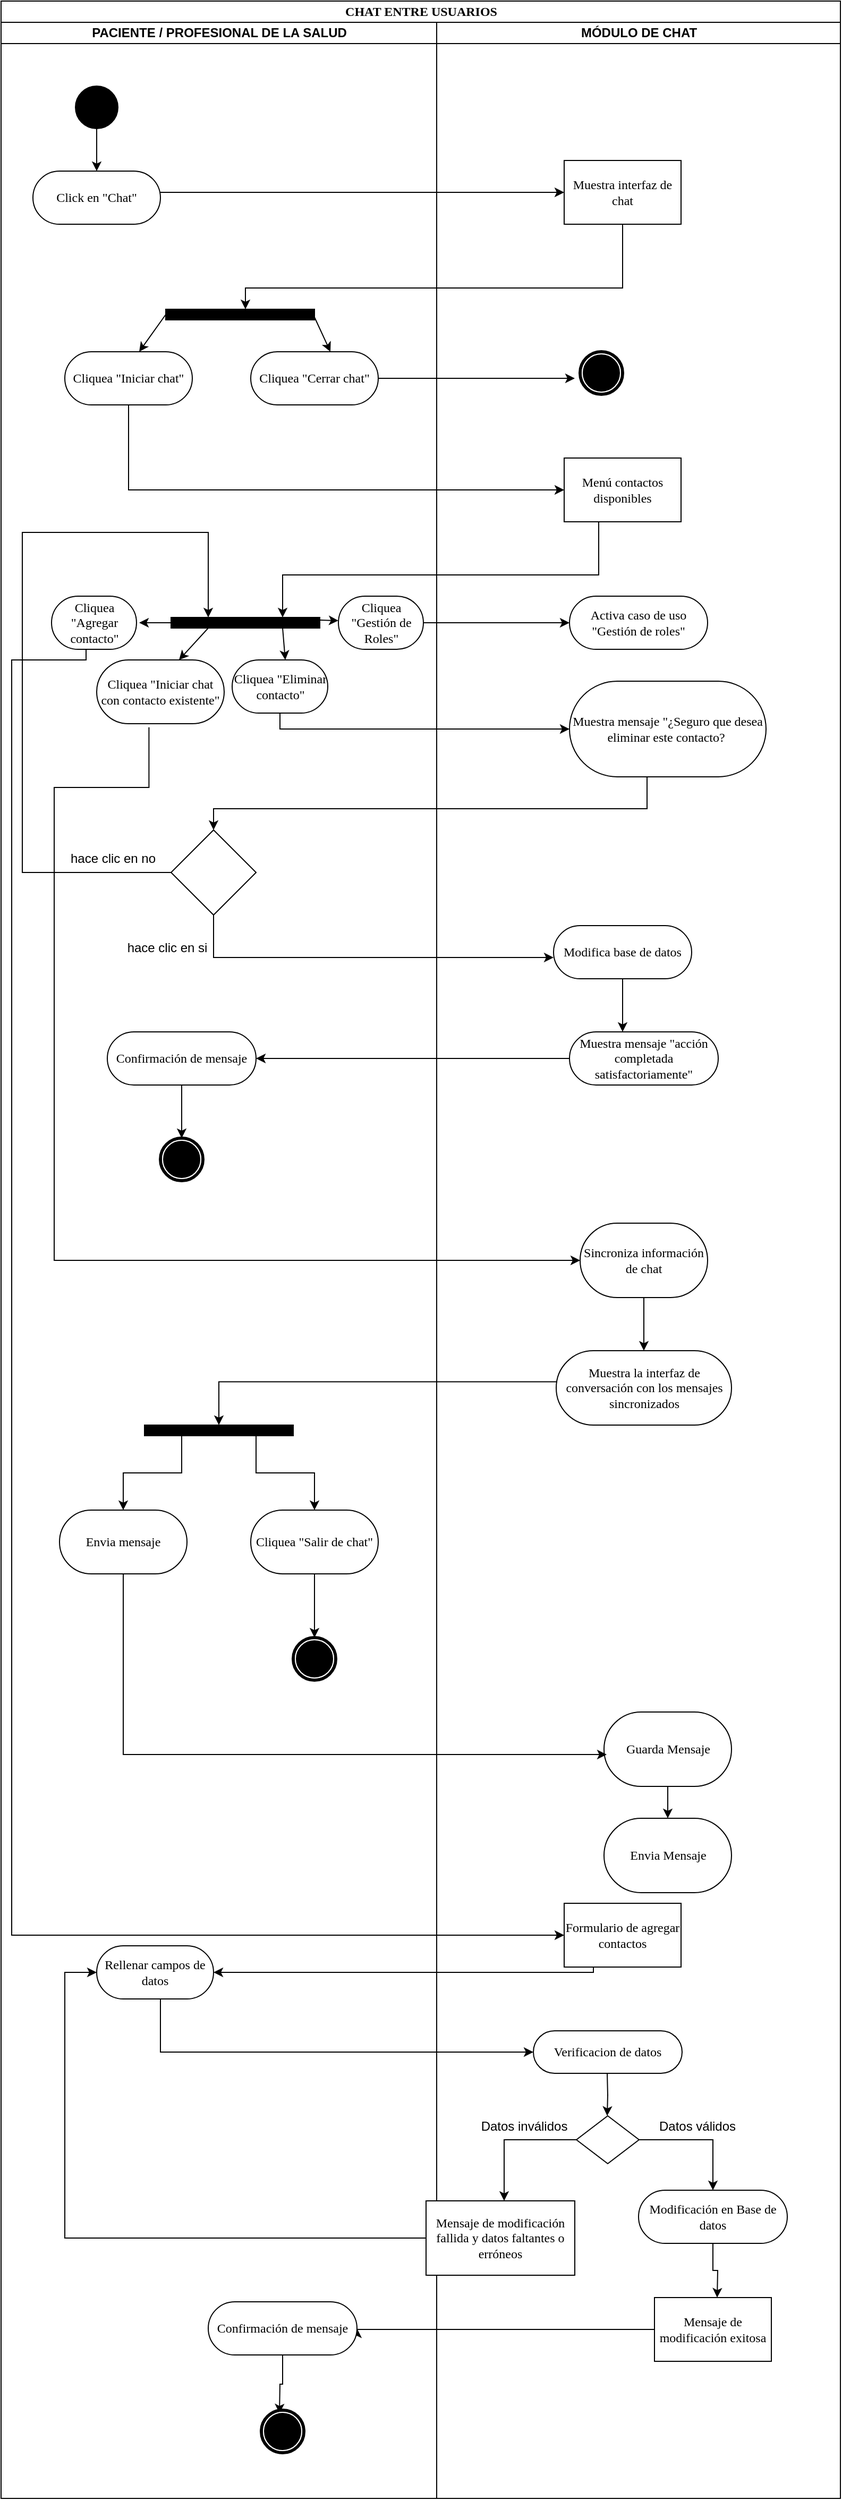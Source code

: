 <mxfile version="13.2.4" type="device"><diagram name="GU" id="0783ab3e-0a74-02c8-0abd-f7b4e66b4bec"><mxGraphModel dx="1086" dy="776" grid="1" gridSize="10" guides="1" tooltips="1" connect="1" arrows="1" fold="1" page="1" pageScale="1" pageWidth="850" pageHeight="1100" background="#ffffff" math="0" shadow="0"><root><mxCell id="0"/><mxCell id="1" parent="0"/><mxCell id="1c1d494c118603dd-1" value="CHAT ENTRE USUARIOS" style="swimlane;html=1;childLayout=stackLayout;startSize=20;rounded=0;shadow=0;comic=0;labelBackgroundColor=none;strokeWidth=1;fontFamily=Verdana;fontSize=12;align=center;" parent="1" vertex="1"><mxGeometry x="40" y="20" width="790" height="2350" as="geometry"/></mxCell><mxCell id="UD75knkwBjFGJXMuYrZk-16" style="edgeStyle=orthogonalEdgeStyle;rounded=0;orthogonalLoop=1;jettySize=auto;html=1;entryX=0.75;entryY=0;entryDx=0;entryDy=0;" parent="1c1d494c118603dd-1" target="UD75knkwBjFGJXMuYrZk-17" edge="1"><mxGeometry relative="1" as="geometry"><mxPoint x="217.5" y="580" as="targetPoint"/><mxPoint x="562.5" y="490" as="sourcePoint"/><Array as="points"><mxPoint x="563" y="540"/><mxPoint x="265" y="540"/></Array></mxGeometry></mxCell><mxCell id="1c1d494c118603dd-2" value="PACIENTE / PROFESIONAL DE LA SALUD" style="swimlane;html=1;startSize=20;" parent="1c1d494c118603dd-1" vertex="1"><mxGeometry y="20" width="410" height="2330" as="geometry"/></mxCell><mxCell id="UD75knkwBjFGJXMuYrZk-1" style="edgeStyle=orthogonalEdgeStyle;rounded=0;orthogonalLoop=1;jettySize=auto;html=1;entryX=0.5;entryY=0;entryDx=0;entryDy=0;" parent="1c1d494c118603dd-2" source="60571a20871a0731-4" target="60571a20871a0731-8" edge="1"><mxGeometry relative="1" as="geometry"/></mxCell><mxCell id="60571a20871a0731-4" value="" style="ellipse;whiteSpace=wrap;html=1;rounded=0;shadow=0;comic=0;labelBackgroundColor=none;strokeWidth=1;fillColor=#000000;fontFamily=Verdana;fontSize=12;align=center;" parent="1c1d494c118603dd-2" vertex="1"><mxGeometry x="70" y="60" width="40" height="40" as="geometry"/></mxCell><mxCell id="60571a20871a0731-8" value="Click en &quot;Chat&quot;" style="rounded=1;whiteSpace=wrap;html=1;shadow=0;comic=0;labelBackgroundColor=none;strokeWidth=1;fontFamily=Verdana;fontSize=12;align=center;arcSize=50;" parent="1c1d494c118603dd-2" vertex="1"><mxGeometry x="30" y="140" width="120" height="50" as="geometry"/></mxCell><mxCell id="27Tt0MbUw6HC33PXPwzt-55" value="Envia mensaje" style="rounded=1;whiteSpace=wrap;html=1;shadow=0;comic=0;labelBackgroundColor=none;strokeWidth=1;fontFamily=Verdana;fontSize=12;align=center;arcSize=50;" parent="1c1d494c118603dd-2" vertex="1"><mxGeometry x="55" y="1400" width="120" height="60" as="geometry"/></mxCell><mxCell id="27Tt0MbUw6HC33PXPwzt-57" style="edgeStyle=orthogonalEdgeStyle;rounded=0;orthogonalLoop=1;jettySize=auto;html=1;exitX=0.25;exitY=1;exitDx=0;exitDy=0;entryX=0.5;entryY=0;entryDx=0;entryDy=0;" parent="1c1d494c118603dd-2" source="27Tt0MbUw6HC33PXPwzt-51" target="27Tt0MbUw6HC33PXPwzt-55" edge="1"><mxGeometry relative="1" as="geometry"/></mxCell><mxCell id="27Tt0MbUw6HC33PXPwzt-58" style="edgeStyle=orthogonalEdgeStyle;rounded=0;orthogonalLoop=1;jettySize=auto;html=1;exitX=0.75;exitY=1;exitDx=0;exitDy=0;entryX=0.5;entryY=0;entryDx=0;entryDy=0;" parent="1c1d494c118603dd-2" source="27Tt0MbUw6HC33PXPwzt-51" target="27Tt0MbUw6HC33PXPwzt-56" edge="1"><mxGeometry relative="1" as="geometry"/></mxCell><mxCell id="27Tt0MbUw6HC33PXPwzt-51" value="" style="rounded=0;whiteSpace=wrap;html=1;fillColor=#000000;" parent="1c1d494c118603dd-2" vertex="1"><mxGeometry x="135" y="1320" width="140" height="10" as="geometry"/></mxCell><mxCell id="UD75knkwBjFGJXMuYrZk-31" value="" style="rhombus;whiteSpace=wrap;html=1;fillColor=#FFFFFF;" parent="1c1d494c118603dd-2" vertex="1"><mxGeometry x="160" y="760" width="80" height="80" as="geometry"/></mxCell><mxCell id="UD75knkwBjFGJXMuYrZk-7" value="" style="rounded=0;whiteSpace=wrap;html=1;fillColor=#000000;" parent="1c1d494c118603dd-2" vertex="1"><mxGeometry x="155" y="270" width="140" height="10" as="geometry"/></mxCell><mxCell id="UD75knkwBjFGJXMuYrZk-9" value="Cliquea &quot;Iniciar chat&quot;" style="rounded=1;whiteSpace=wrap;html=1;shadow=0;comic=0;labelBackgroundColor=none;strokeWidth=1;fontFamily=Verdana;fontSize=12;align=center;arcSize=50;" parent="1c1d494c118603dd-2" vertex="1"><mxGeometry x="60" y="310" width="120" height="50" as="geometry"/></mxCell><mxCell id="27Tt0MbUw6HC33PXPwzt-129" style="edgeStyle=orthogonalEdgeStyle;rounded=0;orthogonalLoop=1;jettySize=auto;html=1;entryX=0.5;entryY=0;entryDx=0;entryDy=0;exitX=0.5;exitY=1;exitDx=0;exitDy=0;" parent="1c1d494c118603dd-2" source="27Tt0MbUw6HC33PXPwzt-116" edge="1"><mxGeometry relative="1" as="geometry"><mxPoint x="262" y="2210" as="sourcePoint"/><mxPoint x="262" y="2250" as="targetPoint"/></mxGeometry></mxCell><mxCell id="27Tt0MbUw6HC33PXPwzt-59" value="" style="shape=mxgraph.bpmn.shape;html=1;verticalLabelPosition=bottom;labelBackgroundColor=#ffffff;verticalAlign=top;perimeter=ellipsePerimeter;outline=end;symbol=terminate;rounded=0;shadow=0;comic=0;strokeWidth=1;fontFamily=Verdana;fontSize=12;align=center;" parent="1c1d494c118603dd-2" vertex="1"><mxGeometry x="275" y="1520" width="40" height="40" as="geometry"/></mxCell><mxCell id="27Tt0MbUw6HC33PXPwzt-60" style="edgeStyle=orthogonalEdgeStyle;rounded=0;orthogonalLoop=1;jettySize=auto;html=1;exitX=0.5;exitY=1;exitDx=0;exitDy=0;" parent="1c1d494c118603dd-2" source="27Tt0MbUw6HC33PXPwzt-56" target="27Tt0MbUw6HC33PXPwzt-59" edge="1"><mxGeometry relative="1" as="geometry"/></mxCell><mxCell id="27Tt0MbUw6HC33PXPwzt-56" value="Cliquea &quot;Salir de chat&quot;" style="rounded=1;whiteSpace=wrap;html=1;shadow=0;comic=0;labelBackgroundColor=none;strokeWidth=1;fontFamily=Verdana;fontSize=12;align=center;arcSize=50;" parent="1c1d494c118603dd-2" vertex="1"><mxGeometry x="235" y="1400" width="120" height="60" as="geometry"/></mxCell><mxCell id="UD75knkwBjFGJXMuYrZk-11" value="Cliquea &quot;Cerrar chat&quot;" style="rounded=1;whiteSpace=wrap;html=1;shadow=0;comic=0;labelBackgroundColor=none;strokeWidth=1;fontFamily=Verdana;fontSize=12;align=center;arcSize=50;" parent="1c1d494c118603dd-2" vertex="1"><mxGeometry x="235" y="310" width="120" height="50" as="geometry"/></mxCell><mxCell id="UD75knkwBjFGJXMuYrZk-17" value="" style="rounded=0;whiteSpace=wrap;html=1;fillColor=#000000;" parent="1c1d494c118603dd-2" vertex="1"><mxGeometry x="160" y="560" width="140" height="10" as="geometry"/></mxCell><mxCell id="UD75knkwBjFGJXMuYrZk-19" value="Cliquea &quot;Agregar contacto&quot;" style="rounded=1;whiteSpace=wrap;html=1;shadow=0;comic=0;labelBackgroundColor=none;strokeWidth=1;fontFamily=Verdana;fontSize=12;align=center;arcSize=50;" parent="1c1d494c118603dd-2" vertex="1"><mxGeometry x="47.5" y="540" width="80" height="50" as="geometry"/></mxCell><mxCell id="UD75knkwBjFGJXMuYrZk-21" value="Cliquea &quot;Iniciar chat con contacto existente&quot;" style="rounded=1;whiteSpace=wrap;html=1;shadow=0;comic=0;labelBackgroundColor=none;strokeWidth=1;fontFamily=Verdana;fontSize=12;align=center;arcSize=50;" parent="1c1d494c118603dd-2" vertex="1"><mxGeometry x="90" y="600" width="120" height="60" as="geometry"/></mxCell><mxCell id="UD75knkwBjFGJXMuYrZk-23" value="Cliquea &quot;Eliminar contacto&quot;" style="rounded=1;whiteSpace=wrap;html=1;shadow=0;comic=0;labelBackgroundColor=none;strokeWidth=1;fontFamily=Verdana;fontSize=12;align=center;arcSize=50;" parent="1c1d494c118603dd-2" vertex="1"><mxGeometry x="217.5" y="600" width="90" height="50" as="geometry"/></mxCell><mxCell id="UD75knkwBjFGJXMuYrZk-25" value="Cliquea &quot;Gestión de Roles&quot;" style="rounded=1;whiteSpace=wrap;html=1;shadow=0;comic=0;labelBackgroundColor=none;strokeWidth=1;fontFamily=Verdana;fontSize=12;align=center;arcSize=50;" parent="1c1d494c118603dd-2" vertex="1"><mxGeometry x="317.5" y="540" width="80" height="50" as="geometry"/></mxCell><mxCell id="UD75knkwBjFGJXMuYrZk-36" style="edgeStyle=orthogonalEdgeStyle;rounded=0;orthogonalLoop=1;jettySize=auto;html=1;exitX=0;exitY=0.5;exitDx=0;exitDy=0;entryX=0.25;entryY=0;entryDx=0;entryDy=0;" parent="1c1d494c118603dd-2" source="UD75knkwBjFGJXMuYrZk-31" target="UD75knkwBjFGJXMuYrZk-17" edge="1"><mxGeometry relative="1" as="geometry"><mxPoint x="177.5" y="800" as="sourcePoint"/><Array as="points"><mxPoint x="20" y="800"/><mxPoint x="20" y="480"/><mxPoint x="195" y="480"/></Array></mxGeometry></mxCell><mxCell id="UD75knkwBjFGJXMuYrZk-34" value="hace clic en no" style="text;html=1;align=center;verticalAlign=middle;resizable=0;points=[];autosize=1;" parent="1c1d494c118603dd-2" vertex="1"><mxGeometry x="55" y="777" width="100" height="20" as="geometry"/></mxCell><mxCell id="UD75knkwBjFGJXMuYrZk-45" value="Confirmación de mensaje" style="rounded=1;whiteSpace=wrap;html=1;shadow=0;comic=0;labelBackgroundColor=none;strokeWidth=1;fontFamily=Verdana;fontSize=12;align=center;arcSize=50;" parent="1c1d494c118603dd-2" vertex="1"><mxGeometry x="100" y="950" width="140" height="50" as="geometry"/></mxCell><mxCell id="UD75knkwBjFGJXMuYrZk-100" value="" style="shape=mxgraph.bpmn.shape;html=1;verticalLabelPosition=bottom;labelBackgroundColor=#ffffff;verticalAlign=top;perimeter=ellipsePerimeter;outline=end;symbol=terminate;rounded=0;shadow=0;comic=0;strokeWidth=1;fontFamily=Verdana;fontSize=12;align=center;" parent="1c1d494c118603dd-2" vertex="1"><mxGeometry x="150" y="1050" width="40" height="40" as="geometry"/></mxCell><mxCell id="UD75knkwBjFGJXMuYrZk-26" style="edgeStyle=orthogonalEdgeStyle;rounded=0;orthogonalLoop=1;jettySize=auto;html=1;exitX=1;exitY=0.5;exitDx=0;exitDy=0;entryX=0;entryY=0.5;entryDx=0;entryDy=0;" parent="1c1d494c118603dd-1" source="UD75knkwBjFGJXMuYrZk-25" target="UD75knkwBjFGJXMuYrZk-27" edge="1"><mxGeometry relative="1" as="geometry"><mxPoint x="560" y="585" as="targetPoint"/></mxGeometry></mxCell><mxCell id="UD75knkwBjFGJXMuYrZk-14" style="edgeStyle=orthogonalEdgeStyle;rounded=0;orthogonalLoop=1;jettySize=auto;html=1;entryX=0;entryY=0.5;entryDx=0;entryDy=0;" parent="1c1d494c118603dd-1" source="UD75knkwBjFGJXMuYrZk-9" target="UD75knkwBjFGJXMuYrZk-15" edge="1"><mxGeometry relative="1" as="geometry"><mxPoint x="490" y="460" as="targetPoint"/><Array as="points"><mxPoint x="120" y="460"/></Array></mxGeometry></mxCell><mxCell id="UD75knkwBjFGJXMuYrZk-2" style="edgeStyle=orthogonalEdgeStyle;rounded=0;orthogonalLoop=1;jettySize=auto;html=1;entryX=0;entryY=0.5;entryDx=0;entryDy=0;" parent="1c1d494c118603dd-1" source="60571a20871a0731-8" target="UD75knkwBjFGJXMuYrZk-4" edge="1"><mxGeometry relative="1" as="geometry"><mxPoint x="490" y="185" as="targetPoint"/><Array as="points"><mxPoint x="240" y="180"/><mxPoint x="240" y="180"/></Array></mxGeometry></mxCell><mxCell id="UD75knkwBjFGJXMuYrZk-28" style="edgeStyle=orthogonalEdgeStyle;rounded=0;orthogonalLoop=1;jettySize=auto;html=1;" parent="1c1d494c118603dd-1" source="UD75knkwBjFGJXMuYrZk-23" target="UD75knkwBjFGJXMuYrZk-29" edge="1"><mxGeometry relative="1" as="geometry"><mxPoint x="520" y="660" as="targetPoint"/><Array as="points"><mxPoint x="263" y="685"/></Array></mxGeometry></mxCell><mxCell id="1c1d494c118603dd-4" value="MÓDULO DE CHAT" style="swimlane;html=1;startSize=20;" parent="1c1d494c118603dd-1" vertex="1"><mxGeometry x="410" y="20" width="380" height="2330" as="geometry"/></mxCell><mxCell id="27Tt0MbUw6HC33PXPwzt-111" style="edgeStyle=orthogonalEdgeStyle;rounded=0;orthogonalLoop=1;jettySize=auto;html=1;exitX=0;exitY=0.5;exitDx=0;exitDy=0;entryX=0;entryY=0.5;entryDx=0;entryDy=0;" parent="1c1d494c118603dd-4" source="27Tt0MbUw6HC33PXPwzt-117" target="27Tt0MbUw6HC33PXPwzt-114" edge="1"><mxGeometry relative="1" as="geometry"><mxPoint x="-350" y="1970" as="targetPoint"/><Array as="points"><mxPoint x="-350" y="2085"/><mxPoint x="-350" y="1835"/></Array></mxGeometry></mxCell><mxCell id="27Tt0MbUw6HC33PXPwzt-112" style="edgeStyle=orthogonalEdgeStyle;rounded=0;orthogonalLoop=1;jettySize=auto;html=1;exitX=0.5;exitY=1;exitDx=0;exitDy=0;entryX=0;entryY=0.5;entryDx=0;entryDy=0;" parent="1c1d494c118603dd-4" source="27Tt0MbUw6HC33PXPwzt-114" target="27Tt0MbUw6HC33PXPwzt-120" edge="1"><mxGeometry relative="1" as="geometry"><mxPoint x="50" y="1910" as="targetPoint"/><Array as="points"><mxPoint x="-260" y="1910"/></Array></mxGeometry></mxCell><mxCell id="27Tt0MbUw6HC33PXPwzt-113" style="edgeStyle=orthogonalEdgeStyle;rounded=0;orthogonalLoop=1;jettySize=auto;html=1;entryX=1;entryY=0.5;entryDx=0;entryDy=0;exitX=0.5;exitY=1;exitDx=0;exitDy=0;" parent="1c1d494c118603dd-4" source="27Tt0MbUw6HC33PXPwzt-124" target="27Tt0MbUw6HC33PXPwzt-116" edge="1"><mxGeometry relative="1" as="geometry"><Array as="points"><mxPoint x="260" y="2171"/><mxPoint x="-75" y="2171"/></Array></mxGeometry></mxCell><mxCell id="27Tt0MbUw6HC33PXPwzt-114" value="Rellenar campos de datos" style="rounded=1;whiteSpace=wrap;html=1;shadow=0;comic=0;labelBackgroundColor=none;strokeWidth=1;fontFamily=Verdana;fontSize=12;align=center;arcSize=50;" parent="1c1d494c118603dd-4" vertex="1"><mxGeometry x="-320" y="1810" width="110" height="50" as="geometry"/></mxCell><mxCell id="27Tt0MbUw6HC33PXPwzt-115" value="" style="shape=mxgraph.bpmn.shape;html=1;verticalLabelPosition=bottom;labelBackgroundColor=#ffffff;verticalAlign=top;perimeter=ellipsePerimeter;outline=end;symbol=terminate;rounded=0;shadow=0;comic=0;strokeWidth=1;fontFamily=Verdana;fontSize=12;align=center;" parent="1c1d494c118603dd-4" vertex="1"><mxGeometry x="-165" y="2247" width="40" height="40" as="geometry"/></mxCell><mxCell id="27Tt0MbUw6HC33PXPwzt-116" value="Confirmación de mensaje" style="rounded=1;whiteSpace=wrap;html=1;shadow=0;comic=0;labelBackgroundColor=none;strokeWidth=1;fontFamily=Verdana;fontSize=12;align=center;arcSize=50;" parent="1c1d494c118603dd-4" vertex="1"><mxGeometry x="-215" y="2145" width="140" height="50" as="geometry"/></mxCell><mxCell id="27Tt0MbUw6HC33PXPwzt-117" value="Mensaje de modificación fallida y datos faltantes o erróneos" style="rounded=0;whiteSpace=wrap;html=1;shadow=0;comic=0;labelBackgroundColor=none;strokeWidth=1;fontFamily=Verdana;fontSize=12;align=center;arcSize=50;" parent="1c1d494c118603dd-4" vertex="1"><mxGeometry x="-10" y="2050" width="140" height="70" as="geometry"/></mxCell><mxCell id="27Tt0MbUw6HC33PXPwzt-122" style="edgeStyle=orthogonalEdgeStyle;rounded=0;orthogonalLoop=1;jettySize=auto;html=1;entryX=0.5;entryY=0;entryDx=0;entryDy=0;" parent="1c1d494c118603dd-4" source="27Tt0MbUw6HC33PXPwzt-119" target="27Tt0MbUw6HC33PXPwzt-123" edge="1"><mxGeometry relative="1" as="geometry"><mxPoint x="-150" y="2040" as="targetPoint"/><Array as="points"><mxPoint x="260" y="1993"/></Array></mxGeometry></mxCell><mxCell id="27Tt0MbUw6HC33PXPwzt-126" style="edgeStyle=orthogonalEdgeStyle;rounded=0;orthogonalLoop=1;jettySize=auto;html=1;exitX=0;exitY=0.5;exitDx=0;exitDy=0;entryX=0.5;entryY=0;entryDx=0;entryDy=0;" parent="1c1d494c118603dd-4" edge="1"><mxGeometry relative="1" as="geometry"><mxPoint x="63.5" y="2050" as="targetPoint"/><Array as="points"><mxPoint x="63.5" y="1993"/></Array><mxPoint x="135" y="1992.5" as="sourcePoint"/></mxGeometry></mxCell><mxCell id="27Tt0MbUw6HC33PXPwzt-127" style="edgeStyle=orthogonalEdgeStyle;rounded=0;orthogonalLoop=1;jettySize=auto;html=1;entryX=0.5;entryY=0;entryDx=0;entryDy=0;" parent="1c1d494c118603dd-4" edge="1"><mxGeometry relative="1" as="geometry"><mxPoint x="160.5" y="1930" as="sourcePoint"/><mxPoint x="160.5" y="1970" as="targetPoint"/></mxGeometry></mxCell><mxCell id="27Tt0MbUw6HC33PXPwzt-124" value="Mensaje de modificación exitosa" style="rounded=0;whiteSpace=wrap;html=1;shadow=0;comic=0;labelBackgroundColor=none;strokeWidth=1;fontFamily=Verdana;fontSize=12;align=center;arcSize=50;" parent="1c1d494c118603dd-4" vertex="1"><mxGeometry x="205" y="2141" width="110" height="60" as="geometry"/></mxCell><mxCell id="27Tt0MbUw6HC33PXPwzt-123" value="Modificación en Base de datos" style="rounded=1;whiteSpace=wrap;html=1;shadow=0;comic=0;labelBackgroundColor=none;strokeWidth=1;fontFamily=Verdana;fontSize=12;align=center;arcSize=50;" parent="1c1d494c118603dd-4" vertex="1"><mxGeometry x="190" y="2040" width="140" height="50" as="geometry"/></mxCell><mxCell id="27Tt0MbUw6HC33PXPwzt-121" value="Datos válidos" style="text;html=1;align=center;verticalAlign=middle;resizable=0;points=[];autosize=1;" parent="1c1d494c118603dd-4" vertex="1"><mxGeometry x="200" y="1970" width="90" height="20" as="geometry"/></mxCell><mxCell id="27Tt0MbUw6HC33PXPwzt-120" value="Verificacion de datos" style="rounded=1;whiteSpace=wrap;html=1;shadow=0;comic=0;labelBackgroundColor=none;strokeWidth=1;fontFamily=Verdana;fontSize=12;align=center;arcSize=50;" parent="1c1d494c118603dd-4" vertex="1"><mxGeometry x="91" y="1890" width="140" height="40" as="geometry"/></mxCell><mxCell id="27Tt0MbUw6HC33PXPwzt-119" value="" style="rhombus;whiteSpace=wrap;html=1;fillColor=#FFFFFF;" parent="1c1d494c118603dd-4" vertex="1"><mxGeometry x="131.5" y="1970" width="59" height="45" as="geometry"/></mxCell><mxCell id="27Tt0MbUw6HC33PXPwzt-118" value="Datos inválidos" style="text;html=1;align=center;verticalAlign=middle;resizable=0;points=[];autosize=1;" parent="1c1d494c118603dd-4" vertex="1"><mxGeometry x="31.5" y="1970" width="100" height="20" as="geometry"/></mxCell><mxCell id="27Tt0MbUw6HC33PXPwzt-47" value="Muestra la interfaz de conversación con los mensajes sincronizados" style="rounded=1;whiteSpace=wrap;html=1;shadow=0;comic=0;labelBackgroundColor=none;strokeWidth=1;fontFamily=Verdana;fontSize=12;align=center;arcSize=50;" parent="1c1d494c118603dd-4" vertex="1"><mxGeometry x="112.5" y="1250" width="165" height="70" as="geometry"/></mxCell><mxCell id="UD75knkwBjFGJXMuYrZk-4" value="Muestra interfaz de chat" style="rounded=0;whiteSpace=wrap;html=1;shadow=0;comic=0;labelBackgroundColor=none;strokeWidth=1;fontFamily=Verdana;fontSize=12;align=center;arcSize=50;" parent="1c1d494c118603dd-4" vertex="1"><mxGeometry x="120" y="130" width="110" height="60" as="geometry"/></mxCell><mxCell id="UD75knkwBjFGJXMuYrZk-13" value="" style="shape=mxgraph.bpmn.shape;html=1;verticalLabelPosition=bottom;labelBackgroundColor=#ffffff;verticalAlign=top;perimeter=ellipsePerimeter;outline=end;symbol=terminate;rounded=0;shadow=0;comic=0;strokeWidth=1;fontFamily=Verdana;fontSize=12;align=center;" parent="1c1d494c118603dd-4" vertex="1"><mxGeometry x="135" y="310" width="40" height="40" as="geometry"/></mxCell><mxCell id="UD75knkwBjFGJXMuYrZk-15" value="Menú contactos disponibles" style="rounded=0;whiteSpace=wrap;html=1;shadow=0;comic=0;labelBackgroundColor=none;strokeWidth=1;fontFamily=Verdana;fontSize=12;align=center;arcSize=50;" parent="1c1d494c118603dd-4" vertex="1"><mxGeometry x="120" y="410" width="110" height="60" as="geometry"/></mxCell><mxCell id="UD75knkwBjFGJXMuYrZk-27" value="Activa caso de uso &quot;Gestión de roles&quot;" style="rounded=1;whiteSpace=wrap;html=1;shadow=0;comic=0;labelBackgroundColor=none;strokeWidth=1;fontFamily=Verdana;fontSize=12;align=center;arcSize=50;" parent="1c1d494c118603dd-4" vertex="1"><mxGeometry x="125" y="540" width="130" height="50" as="geometry"/></mxCell><mxCell id="27Tt0MbUw6HC33PXPwzt-24" value="Sincroniza información de chat" style="rounded=1;whiteSpace=wrap;html=1;shadow=0;comic=0;labelBackgroundColor=none;strokeWidth=1;fontFamily=Verdana;fontSize=12;align=center;arcSize=50;" parent="1c1d494c118603dd-4" vertex="1"><mxGeometry x="135" y="1130" width="120" height="70" as="geometry"/></mxCell><mxCell id="27Tt0MbUw6HC33PXPwzt-48" style="edgeStyle=orthogonalEdgeStyle;rounded=0;orthogonalLoop=1;jettySize=auto;html=1;" parent="1c1d494c118603dd-4" edge="1"><mxGeometry relative="1" as="geometry"><mxPoint x="195" y="1250" as="targetPoint"/><mxPoint x="195" y="1200" as="sourcePoint"/></mxGeometry></mxCell><mxCell id="27Tt0MbUw6HC33PXPwzt-125" style="edgeStyle=orthogonalEdgeStyle;rounded=0;orthogonalLoop=1;jettySize=auto;html=1;exitX=0.25;exitY=1;exitDx=0;exitDy=0;entryX=1;entryY=0.5;entryDx=0;entryDy=0;" parent="1c1d494c118603dd-4" source="UD75knkwBjFGJXMuYrZk-74" target="27Tt0MbUw6HC33PXPwzt-114" edge="1"><mxGeometry relative="1" as="geometry"><Array as="points"><mxPoint x="148" y="1835"/></Array></mxGeometry></mxCell><mxCell id="UD75knkwBjFGJXMuYrZk-74" value="Formulario de agregar contactos" style="rounded=0;whiteSpace=wrap;html=1;shadow=0;comic=0;labelBackgroundColor=none;strokeWidth=1;fontFamily=Verdana;fontSize=12;align=center;arcSize=50;" parent="1c1d494c118603dd-4" vertex="1"><mxGeometry x="120" y="1770" width="110" height="60" as="geometry"/></mxCell><mxCell id="27Tt0MbUw6HC33PXPwzt-65" value="" style="edgeStyle=orthogonalEdgeStyle;rounded=0;orthogonalLoop=1;jettySize=auto;html=1;" parent="1c1d494c118603dd-4" source="27Tt0MbUw6HC33PXPwzt-62" target="27Tt0MbUw6HC33PXPwzt-64" edge="1"><mxGeometry relative="1" as="geometry"/></mxCell><mxCell id="27Tt0MbUw6HC33PXPwzt-62" value="Guarda Mensaje" style="rounded=1;whiteSpace=wrap;html=1;shadow=0;comic=0;labelBackgroundColor=none;strokeWidth=1;fontFamily=Verdana;fontSize=12;align=center;arcSize=50;" parent="1c1d494c118603dd-4" vertex="1"><mxGeometry x="157.5" y="1590" width="120" height="70" as="geometry"/></mxCell><mxCell id="UD75knkwBjFGJXMuYrZk-29" value="Muestra mensaje &quot;¿Seguro que desea eliminar este contacto?&amp;nbsp;" style="rounded=1;whiteSpace=wrap;html=1;shadow=0;comic=0;labelBackgroundColor=none;strokeWidth=1;fontFamily=Verdana;fontSize=12;align=center;arcSize=50;" parent="1c1d494c118603dd-4" vertex="1"><mxGeometry x="125" y="620" width="185" height="90" as="geometry"/></mxCell><mxCell id="UD75knkwBjFGJXMuYrZk-38" value="Modifica base de datos" style="rounded=1;whiteSpace=wrap;html=1;shadow=0;comic=0;labelBackgroundColor=none;strokeWidth=1;fontFamily=Verdana;fontSize=12;align=center;arcSize=50;" parent="1c1d494c118603dd-4" vertex="1"><mxGeometry x="110" y="850" width="130" height="50" as="geometry"/></mxCell><mxCell id="UD75knkwBjFGJXMuYrZk-43" value="Muestra mensaje &quot;acción completada satisfactoriamente&quot;" style="rounded=1;whiteSpace=wrap;html=1;shadow=0;comic=0;labelBackgroundColor=none;strokeWidth=1;fontFamily=Verdana;fontSize=12;align=center;arcSize=50;" parent="1c1d494c118603dd-4" vertex="1"><mxGeometry x="125" y="950" width="140" height="50" as="geometry"/></mxCell><mxCell id="27Tt0MbUw6HC33PXPwzt-64" value="Envia Mensaje" style="rounded=1;whiteSpace=wrap;html=1;shadow=0;comic=0;labelBackgroundColor=none;strokeWidth=1;fontFamily=Verdana;fontSize=12;align=center;arcSize=50;" parent="1c1d494c118603dd-4" vertex="1"><mxGeometry x="157.5" y="1690" width="120" height="70" as="geometry"/></mxCell><mxCell id="27Tt0MbUw6HC33PXPwzt-128" style="edgeStyle=orthogonalEdgeStyle;rounded=0;orthogonalLoop=1;jettySize=auto;html=1;entryX=0.5;entryY=0;entryDx=0;entryDy=0;exitX=0.5;exitY=1;exitDx=0;exitDy=0;" parent="1c1d494c118603dd-4" source="27Tt0MbUw6HC33PXPwzt-123" edge="1"><mxGeometry relative="1" as="geometry"><mxPoint x="264" y="2101" as="sourcePoint"/><mxPoint x="264" y="2141" as="targetPoint"/></mxGeometry></mxCell><mxCell id="27Tt0MbUw6HC33PXPwzt-49" style="edgeStyle=orthogonalEdgeStyle;rounded=0;orthogonalLoop=1;jettySize=auto;html=1;exitX=0.41;exitY=1.056;exitDx=0;exitDy=0;exitPerimeter=0;entryX=0;entryY=0.5;entryDx=0;entryDy=0;" parent="1c1d494c118603dd-1" source="UD75knkwBjFGJXMuYrZk-21" target="27Tt0MbUw6HC33PXPwzt-24" edge="1"><mxGeometry relative="1" as="geometry"><mxPoint x="60" y="1180" as="targetPoint"/><mxPoint x="140" y="690" as="sourcePoint"/><Array as="points"><mxPoint x="139" y="740"/><mxPoint x="50" y="740"/><mxPoint x="50" y="1185"/></Array></mxGeometry></mxCell><mxCell id="27Tt0MbUw6HC33PXPwzt-53" style="edgeStyle=orthogonalEdgeStyle;rounded=0;orthogonalLoop=1;jettySize=auto;html=1;exitX=0.005;exitY=0.417;exitDx=0;exitDy=0;exitPerimeter=0;entryX=0.5;entryY=0;entryDx=0;entryDy=0;" parent="1c1d494c118603dd-1" source="27Tt0MbUw6HC33PXPwzt-47" target="27Tt0MbUw6HC33PXPwzt-51" edge="1"><mxGeometry relative="1" as="geometry"><mxPoint x="220" y="1300" as="targetPoint"/><mxPoint x="515" y="1300" as="sourcePoint"/></mxGeometry></mxCell><mxCell id="UD75knkwBjFGJXMuYrZk-5" style="edgeStyle=orthogonalEdgeStyle;rounded=0;orthogonalLoop=1;jettySize=auto;html=1;" parent="1" source="UD75knkwBjFGJXMuYrZk-4" edge="1"><mxGeometry relative="1" as="geometry"><mxPoint x="270" y="310" as="targetPoint"/><Array as="points"><mxPoint x="625" y="290"/><mxPoint x="270" y="290"/></Array></mxGeometry></mxCell><mxCell id="UD75knkwBjFGJXMuYrZk-8" style="rounded=0;orthogonalLoop=1;jettySize=auto;html=1;exitX=0;exitY=0.5;exitDx=0;exitDy=0;" parent="1" source="UD75knkwBjFGJXMuYrZk-7" edge="1"><mxGeometry relative="1" as="geometry"><mxPoint x="170" y="350" as="targetPoint"/></mxGeometry></mxCell><mxCell id="UD75knkwBjFGJXMuYrZk-10" style="edgeStyle=none;rounded=0;orthogonalLoop=1;jettySize=auto;html=1;exitX=1;exitY=0.75;exitDx=0;exitDy=0;" parent="1" source="UD75knkwBjFGJXMuYrZk-7" edge="1"><mxGeometry relative="1" as="geometry"><mxPoint x="350" y="350" as="targetPoint"/></mxGeometry></mxCell><mxCell id="UD75knkwBjFGJXMuYrZk-12" style="edgeStyle=none;rounded=0;orthogonalLoop=1;jettySize=auto;html=1;" parent="1" source="UD75knkwBjFGJXMuYrZk-11" edge="1"><mxGeometry relative="1" as="geometry"><mxPoint x="580" y="375" as="targetPoint"/></mxGeometry></mxCell><mxCell id="UD75knkwBjFGJXMuYrZk-18" style="rounded=0;orthogonalLoop=1;jettySize=auto;html=1;exitX=0;exitY=0.5;exitDx=0;exitDy=0;" parent="1" source="UD75knkwBjFGJXMuYrZk-17" edge="1"><mxGeometry relative="1" as="geometry"><mxPoint x="170" y="605" as="targetPoint"/></mxGeometry></mxCell><mxCell id="UD75knkwBjFGJXMuYrZk-20" style="edgeStyle=none;rounded=0;orthogonalLoop=1;jettySize=auto;html=1;exitX=0.25;exitY=1;exitDx=0;exitDy=0;" parent="1" source="UD75knkwBjFGJXMuYrZk-17" edge="1"><mxGeometry relative="1" as="geometry"><mxPoint x="207.5" y="640" as="targetPoint"/></mxGeometry></mxCell><mxCell id="UD75knkwBjFGJXMuYrZk-22" style="edgeStyle=none;rounded=0;orthogonalLoop=1;jettySize=auto;html=1;exitX=0.75;exitY=1;exitDx=0;exitDy=0;" parent="1" source="UD75knkwBjFGJXMuYrZk-17" edge="1"><mxGeometry relative="1" as="geometry"><mxPoint x="307.5" y="640" as="targetPoint"/></mxGeometry></mxCell><mxCell id="UD75knkwBjFGJXMuYrZk-24" style="edgeStyle=none;rounded=0;orthogonalLoop=1;jettySize=auto;html=1;exitX=1;exitY=0.25;exitDx=0;exitDy=0;" parent="1" source="UD75knkwBjFGJXMuYrZk-17" edge="1"><mxGeometry relative="1" as="geometry"><mxPoint x="357.5" y="603" as="targetPoint"/></mxGeometry></mxCell><mxCell id="UD75knkwBjFGJXMuYrZk-30" style="edgeStyle=orthogonalEdgeStyle;rounded=0;orthogonalLoop=1;jettySize=auto;html=1;" parent="1" source="UD75knkwBjFGJXMuYrZk-29" edge="1"><mxGeometry relative="1" as="geometry"><mxPoint x="240" y="800" as="targetPoint"/><Array as="points"><mxPoint x="648" y="780"/><mxPoint x="240" y="780"/></Array></mxGeometry></mxCell><mxCell id="UD75knkwBjFGJXMuYrZk-32" style="edgeStyle=orthogonalEdgeStyle;rounded=0;orthogonalLoop=1;jettySize=auto;html=1;" parent="1" source="UD75knkwBjFGJXMuYrZk-31" edge="1"><mxGeometry relative="1" as="geometry"><mxPoint x="560" y="920" as="targetPoint"/><Array as="points"><mxPoint x="240" y="920"/></Array></mxGeometry></mxCell><mxCell id="UD75knkwBjFGJXMuYrZk-35" value="hace clic en si" style="text;html=1;align=center;verticalAlign=middle;resizable=0;points=[];autosize=1;" parent="1" vertex="1"><mxGeometry x="151" y="901" width="90" height="20" as="geometry"/></mxCell><mxCell id="UD75knkwBjFGJXMuYrZk-39" style="edgeStyle=orthogonalEdgeStyle;rounded=0;orthogonalLoop=1;jettySize=auto;html=1;" parent="1" source="UD75knkwBjFGJXMuYrZk-38" edge="1"><mxGeometry relative="1" as="geometry"><mxPoint x="625" y="990" as="targetPoint"/></mxGeometry></mxCell><mxCell id="UD75knkwBjFGJXMuYrZk-44" style="edgeStyle=orthogonalEdgeStyle;rounded=0;orthogonalLoop=1;jettySize=auto;html=1;exitX=0;exitY=0.5;exitDx=0;exitDy=0;" parent="1" source="UD75knkwBjFGJXMuYrZk-43" edge="1"><mxGeometry relative="1" as="geometry"><mxPoint x="280" y="1015" as="targetPoint"/></mxGeometry></mxCell><mxCell id="UD75knkwBjFGJXMuYrZk-73" style="edgeStyle=orthogonalEdgeStyle;rounded=0;orthogonalLoop=1;jettySize=auto;html=1;entryX=0;entryY=0.5;entryDx=0;entryDy=0;" parent="1" target="UD75knkwBjFGJXMuYrZk-74" edge="1"><mxGeometry relative="1" as="geometry"><mxPoint x="560" y="1780" as="targetPoint"/><mxPoint x="120" y="630" as="sourcePoint"/><Array as="points"><mxPoint x="120" y="640"/><mxPoint x="50" y="640"/><mxPoint x="50" y="1840"/></Array></mxGeometry></mxCell><mxCell id="UD75knkwBjFGJXMuYrZk-99" style="edgeStyle=orthogonalEdgeStyle;rounded=0;orthogonalLoop=1;jettySize=auto;html=1;" parent="1" source="UD75knkwBjFGJXMuYrZk-45" edge="1"><mxGeometry relative="1" as="geometry"><mxPoint x="210" y="1090" as="targetPoint"/></mxGeometry></mxCell><mxCell id="27Tt0MbUw6HC33PXPwzt-61" style="edgeStyle=orthogonalEdgeStyle;rounded=0;orthogonalLoop=1;jettySize=auto;html=1;exitX=0.5;exitY=1;exitDx=0;exitDy=0;" parent="1" source="27Tt0MbUw6HC33PXPwzt-55" edge="1"><mxGeometry relative="1" as="geometry"><mxPoint x="610" y="1670" as="targetPoint"/><Array as="points"><mxPoint x="155" y="1670"/></Array></mxGeometry></mxCell></root></mxGraphModel></diagram></mxfile>